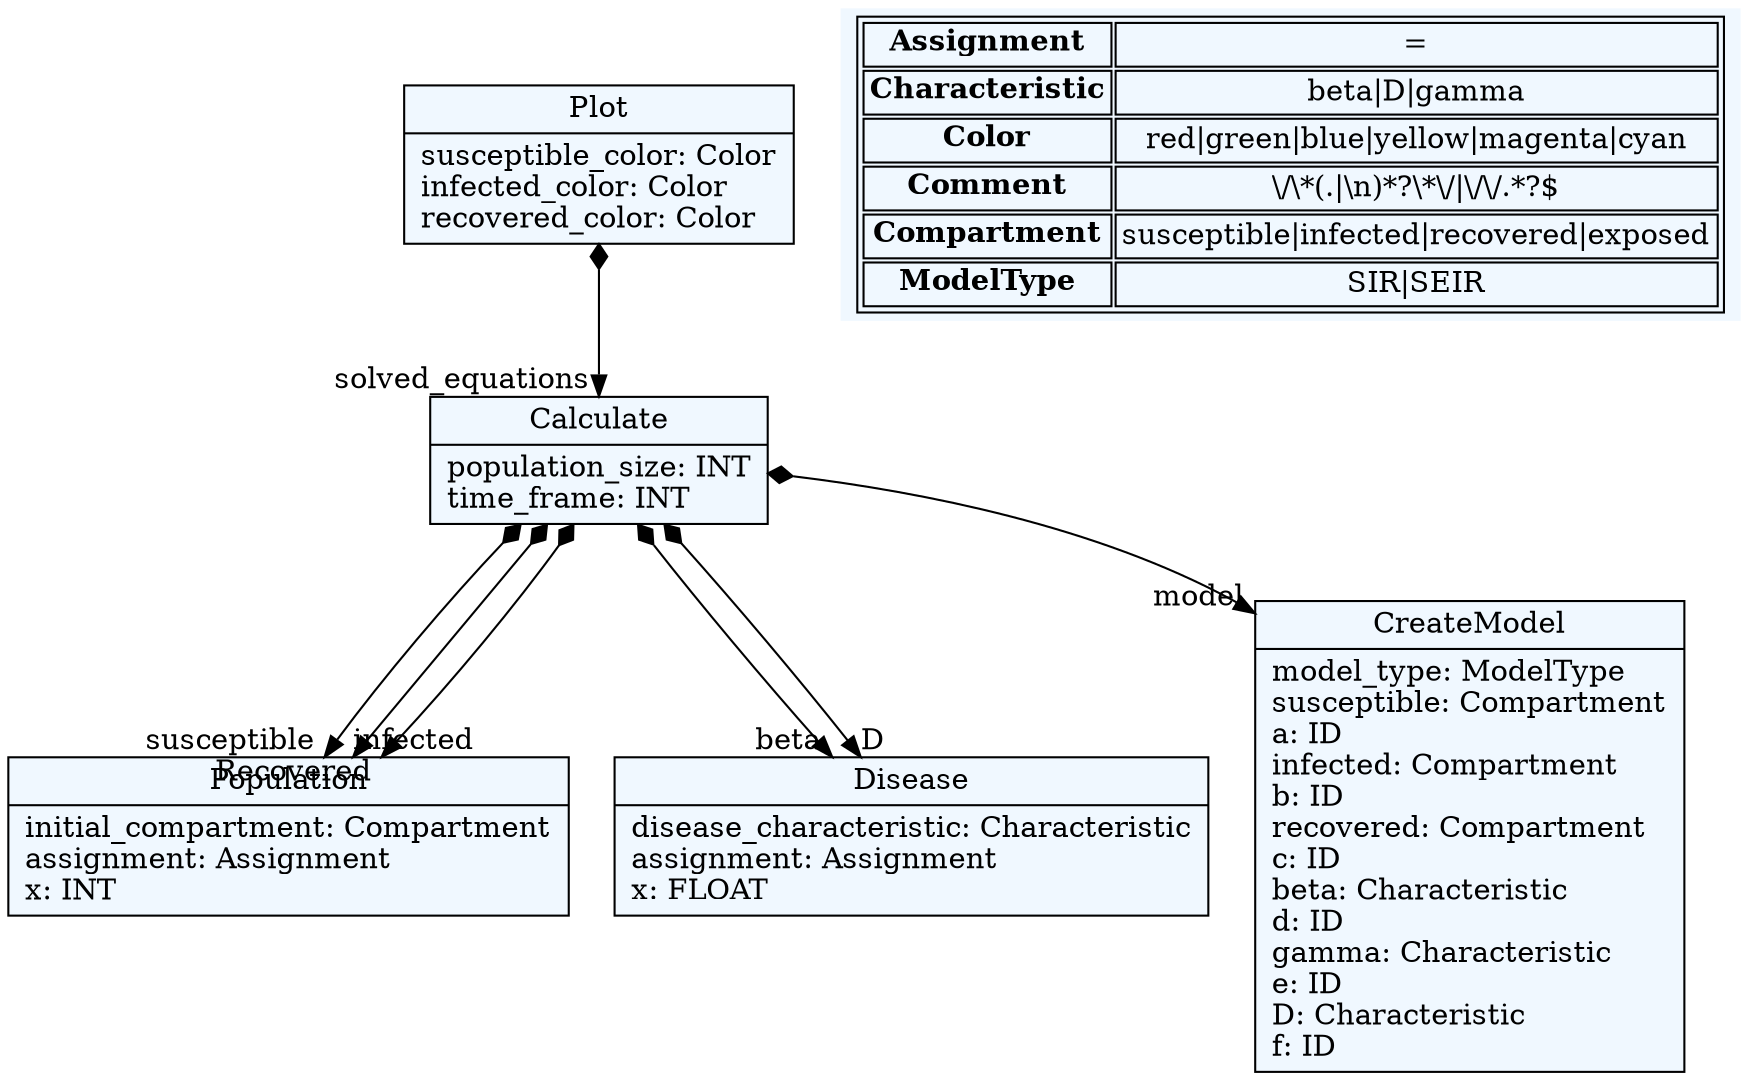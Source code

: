 
    digraph textX {
    fontname = "Bitstream Vera Sans"
    fontsize = 8
    node[
        shape=record,
        style=filled,
        fillcolor=aliceblue
    ]
    nodesep = 0.3
    edge[dir=black,arrowtail=empty]


93868022095776[ label="{Population|initial_compartment: Compartment\lassignment: Assignment\lx: INT\l}"]

93868022303360[ label="{Disease|disease_characteristic: Characteristic\lassignment: Assignment\lx: FLOAT\l}"]

93868022314432[ label="{CreateModel|model_type: ModelType\lsusceptible: Compartment\la: ID\linfected: Compartment\lb: ID\lrecovered: Compartment\lc: ID\lbeta: Characteristic\ld: ID\lgamma: Characteristic\le: ID\lD: Characteristic\lf: ID\l}"]

93868022320560[ label="{Calculate|population_size: INT\ltime_frame: INT\l}"]

93868022327216[ label="{Plot|susceptible_color: Color\linfected_color: Color\lrecovered_color: Color\l}"]



93868022320560 -> 93868022314432[arrowtail=diamond, dir=both, headlabel="model "]
93868022320560 -> 93868022303360[arrowtail=diamond, dir=both, headlabel="beta "]
93868022320560 -> 93868022303360[arrowtail=diamond, dir=both, headlabel="D "]
93868022320560 -> 93868022095776[arrowtail=diamond, dir=both, headlabel="susceptible "]
93868022320560 -> 93868022095776[arrowtail=diamond, dir=both, headlabel="infected "]
93868022320560 -> 93868022095776[arrowtail=diamond, dir=both, headlabel="Recovered "]
93868022327216 -> 93868022320560[arrowtail=diamond, dir=both, headlabel="solved_equations "]
match_rules [ shape=plaintext, label=< <table>
	<tr>
		<td><b>Assignment</b></td><td>=</td>
	</tr>
	<tr>
		<td><b>Characteristic</b></td><td>beta|D|gamma</td>
	</tr>
	<tr>
		<td><b>Color</b></td><td>red|green|blue|yellow|magenta|cyan</td>
	</tr>
	<tr>
		<td><b>Comment</b></td><td>\/\*(.|\n)*?\*\/|\/\/.*?$</td>
	</tr>
	<tr>
		<td><b>Compartment</b></td><td>susceptible|infected|recovered|exposed</td>
	</tr>
	<tr>
		<td><b>ModelType</b></td><td>SIR|SEIR</td>
	</tr>
</table> >]


}
